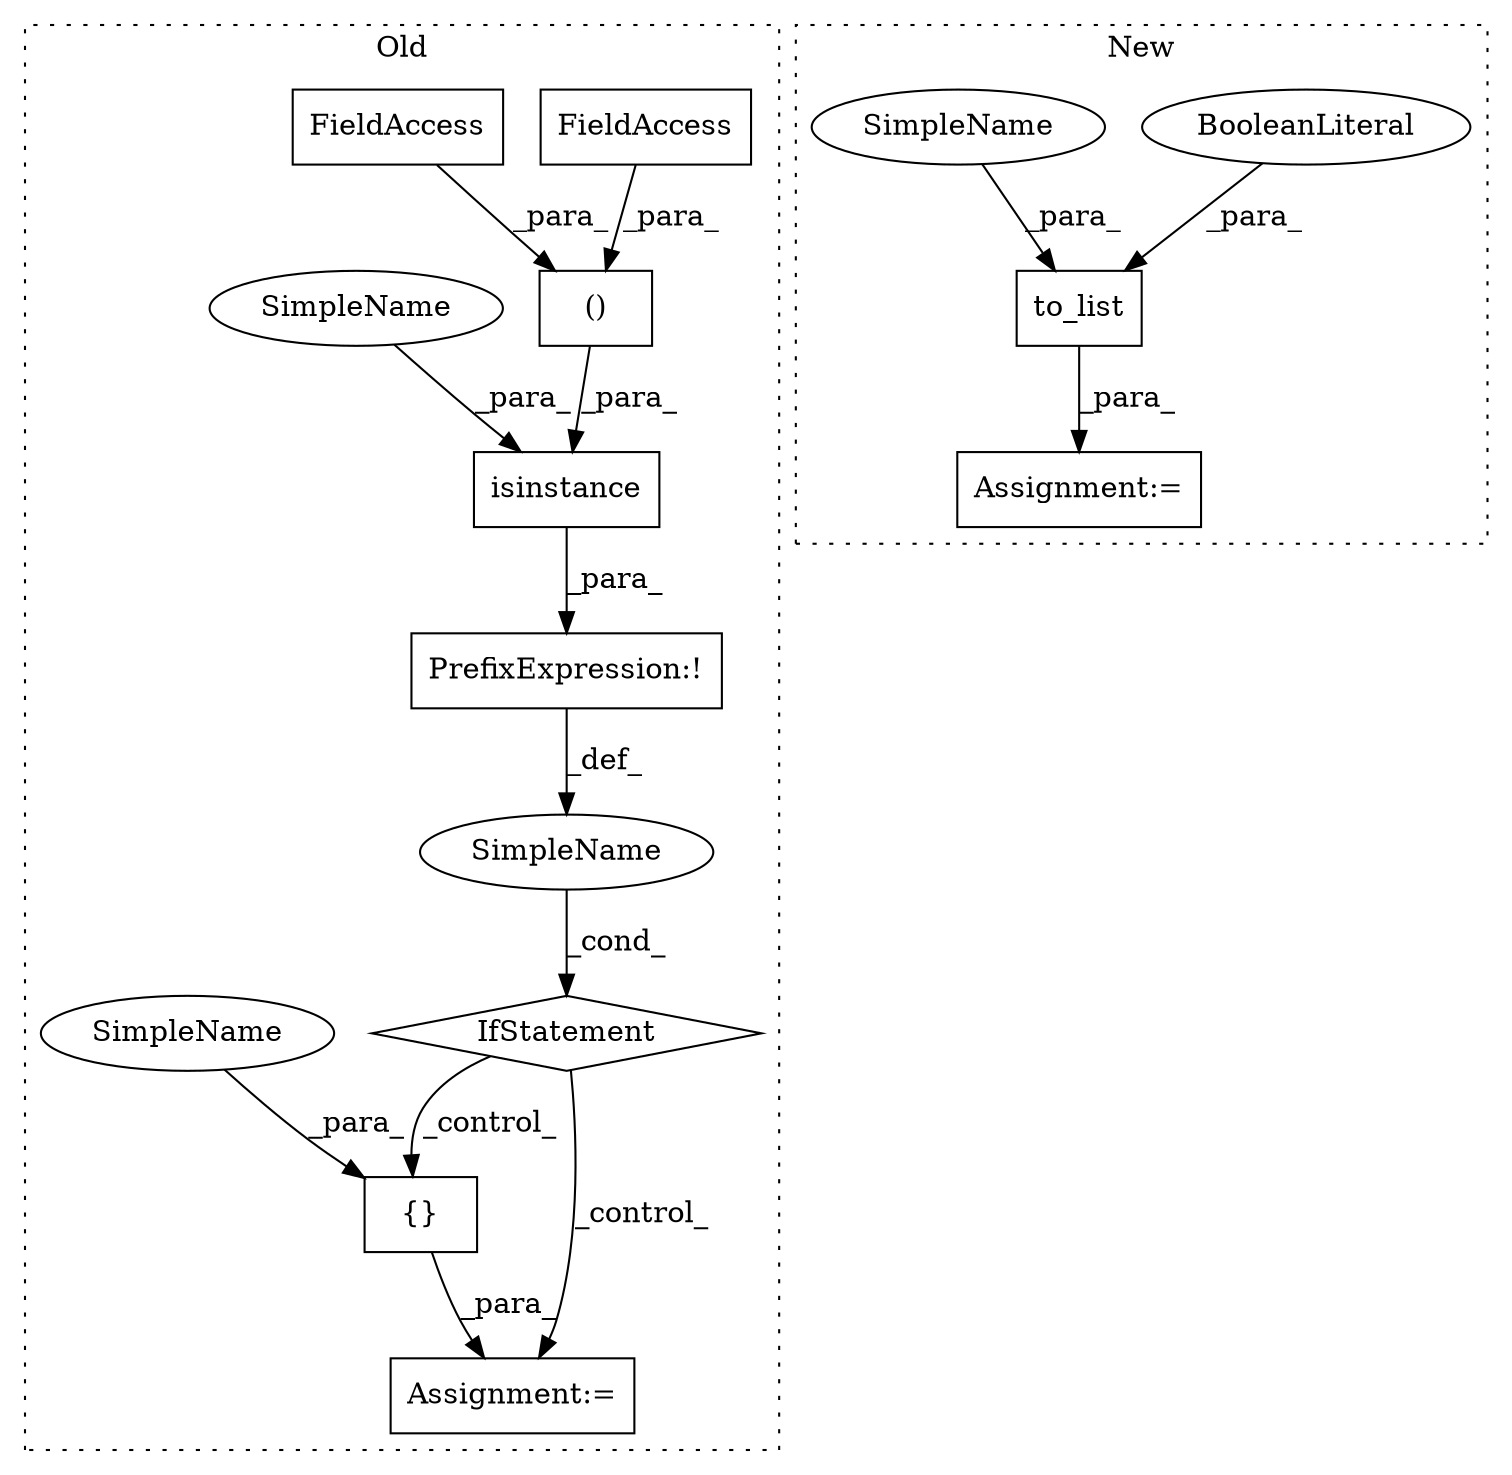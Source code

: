 digraph G {
subgraph cluster0 {
1 [label="()" a="106" s="10730" l="22" shape="box"];
3 [label="isinstance" a="32" s="10700,10752" l="11,2" shape="box"];
4 [label="{}" a="4" s="10787,10801" l="1,1" shape="box"];
5 [label="SimpleName" a="42" s="" l="" shape="ellipse"];
6 [label="IfStatement" a="25" s="10695,10754" l="4,2" shape="diamond"];
7 [label="FieldAccess" a="22" s="10747" l="5" shape="box"];
8 [label="FieldAccess" a="22" s="10730" l="4" shape="box"];
9 [label="PrefixExpression:!" a="38" s="10699" l="1" shape="box"];
12 [label="Assignment:=" a="7" s="10777" l="1" shape="box"];
13 [label="SimpleName" a="42" s="10711" l="13" shape="ellipse"];
14 [label="SimpleName" a="42" s="10788" l="13" shape="ellipse"];
label = "Old";
style="dotted";
}
subgraph cluster1 {
2 [label="to_list" a="32" s="10707,10733" l="8,1" shape="box"];
10 [label="BooleanLiteral" a="9" s="10729" l="4" shape="ellipse"];
11 [label="Assignment:=" a="7" s="10706" l="1" shape="box"];
15 [label="SimpleName" a="42" s="10715" l="13" shape="ellipse"];
label = "New";
style="dotted";
}
1 -> 3 [label="_para_"];
2 -> 11 [label="_para_"];
3 -> 9 [label="_para_"];
4 -> 12 [label="_para_"];
5 -> 6 [label="_cond_"];
6 -> 12 [label="_control_"];
6 -> 4 [label="_control_"];
7 -> 1 [label="_para_"];
8 -> 1 [label="_para_"];
9 -> 5 [label="_def_"];
10 -> 2 [label="_para_"];
13 -> 3 [label="_para_"];
14 -> 4 [label="_para_"];
15 -> 2 [label="_para_"];
}
